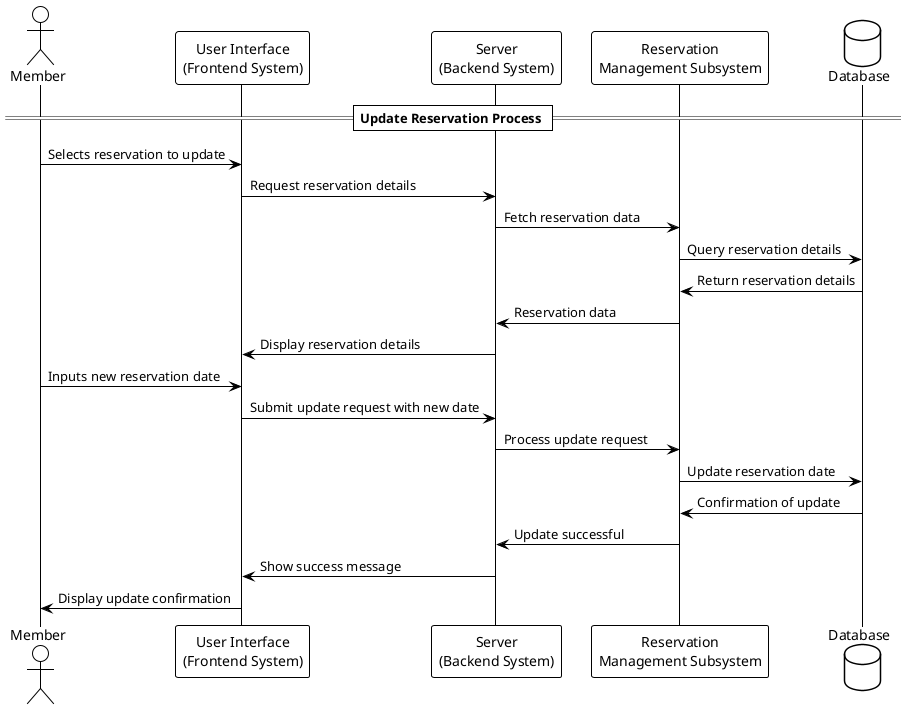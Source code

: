 @startuml
!theme plain

actor Member as M
participant "User Interface\n(Frontend System)" as UI
participant "Server\n(Backend System)" as B
participant "Reservation\nManagement Subsystem" as RMS
database "Database" as DB

== Update Reservation Process ==

M -> UI : Selects reservation to update
UI -> B : Request reservation details
B -> RMS : Fetch reservation data
RMS -> DB : Query reservation details
DB -> RMS : Return reservation details
RMS -> B : Reservation data
B -> UI : Display reservation details
M -> UI : Inputs new reservation date
UI -> B : Submit update request with new date
B -> RMS : Process update request
RMS -> DB : Update reservation date
DB -> RMS : Confirmation of update
RMS -> B : Update successful
B -> UI : Show success message
UI -> M : Display update confirmation

@enduml